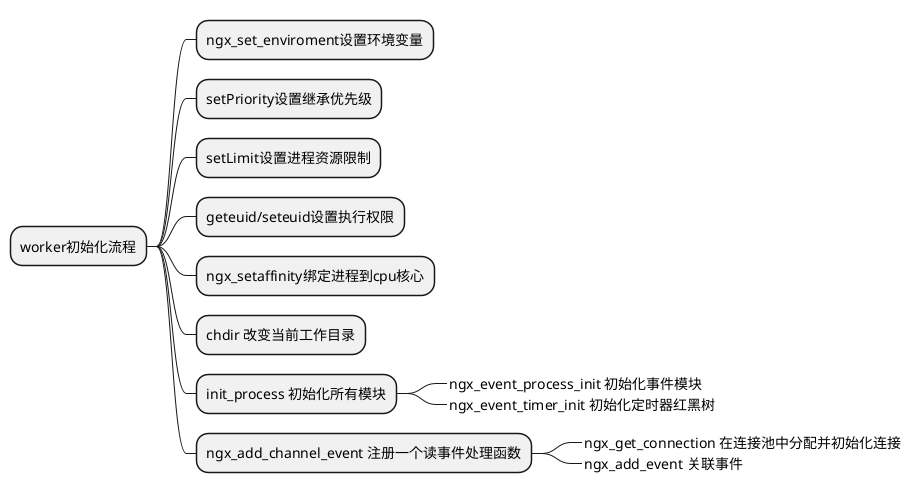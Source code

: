 @startmindmap
* worker初始化流程
** ngx_set_enviroment设置环境变量
** setPriority设置继承优先级
** setLimit设置进程资源限制
** geteuid/seteuid设置执行权限
** ngx_setaffinity绑定进程到cpu核心
** chdir 改变当前工作目录
** init_process 初始化所有模块
***_ ngx_event_process_init 初始化事件模块
***_ ngx_event_timer_init 初始化定时器红黑树
** ngx_add_channel_event 注册一个读事件处理函数
***_ ngx_get_connection 在连接池中分配并初始化连接
***_ ngx_add_event 关联事件
@endmindmap